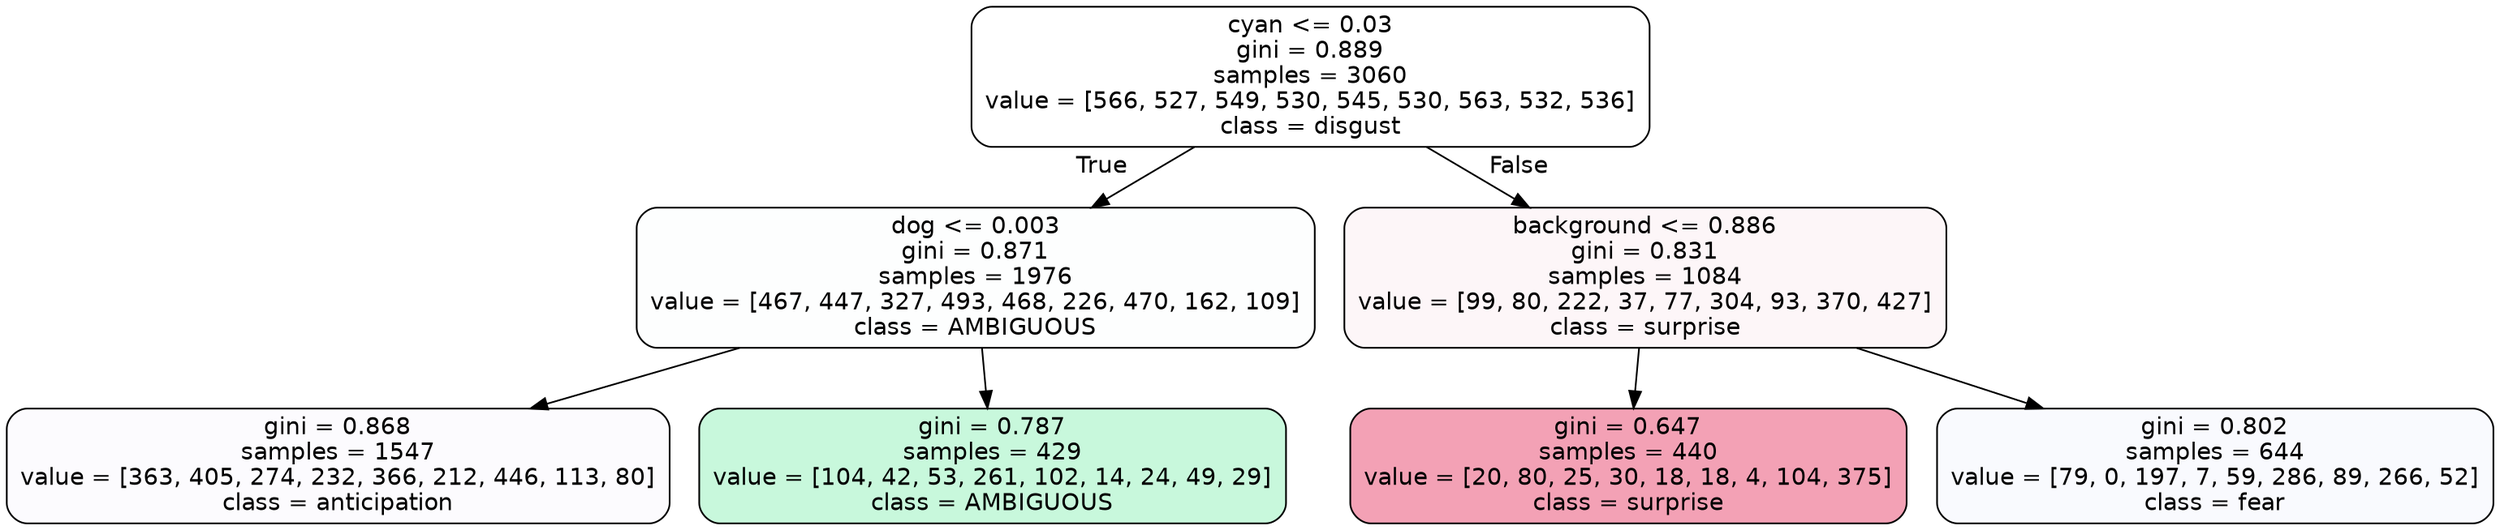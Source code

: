 digraph Tree {
node [shape=box, style="filled, rounded", color="black", fontname=helvetica] ;
edge [fontname=helvetica] ;
0 [label="cyan <= 0.03\ngini = 0.889\nsamples = 3060\nvalue = [566, 527, 549, 530, 545, 530, 563, 532, 536]\nclass = disgust", fillcolor="#e5813900"] ;
1 [label="dog <= 0.003\ngini = 0.871\nsamples = 1976\nvalue = [467, 447, 327, 493, 468, 226, 470, 162, 109]\nclass = AMBIGUOUS", fillcolor="#39e58102"] ;
0 -> 1 [labeldistance=2.5, labelangle=45, headlabel="True"] ;
2 [label="gini = 0.868\nsamples = 1547\nvalue = [363, 405, 274, 232, 366, 212, 446, 113, 80]\nclass = anticipation", fillcolor="#8139e505"] ;
1 -> 2 ;
3 [label="gini = 0.787\nsamples = 429\nvalue = [104, 42, 53, 261, 102, 14, 24, 49, 29]\nclass = AMBIGUOUS", fillcolor="#39e58146"] ;
1 -> 3 ;
4 [label="background <= 0.886\ngini = 0.831\nsamples = 1084\nvalue = [99, 80, 222, 37, 77, 304, 93, 370, 427]\nclass = surprise", fillcolor="#e539640b"] ;
0 -> 4 [labeldistance=2.5, labelangle=-45, headlabel="False"] ;
5 [label="gini = 0.647\nsamples = 440\nvalue = [20, 80, 25, 30, 18, 18, 4, 104, 375]\nclass = surprise", fillcolor="#e5396479"] ;
4 -> 5 ;
6 [label="gini = 0.802\nsamples = 644\nvalue = [79, 0, 197, 7, 59, 286, 89, 266, 52]\nclass = fear", fillcolor="#3964e507"] ;
4 -> 6 ;
}